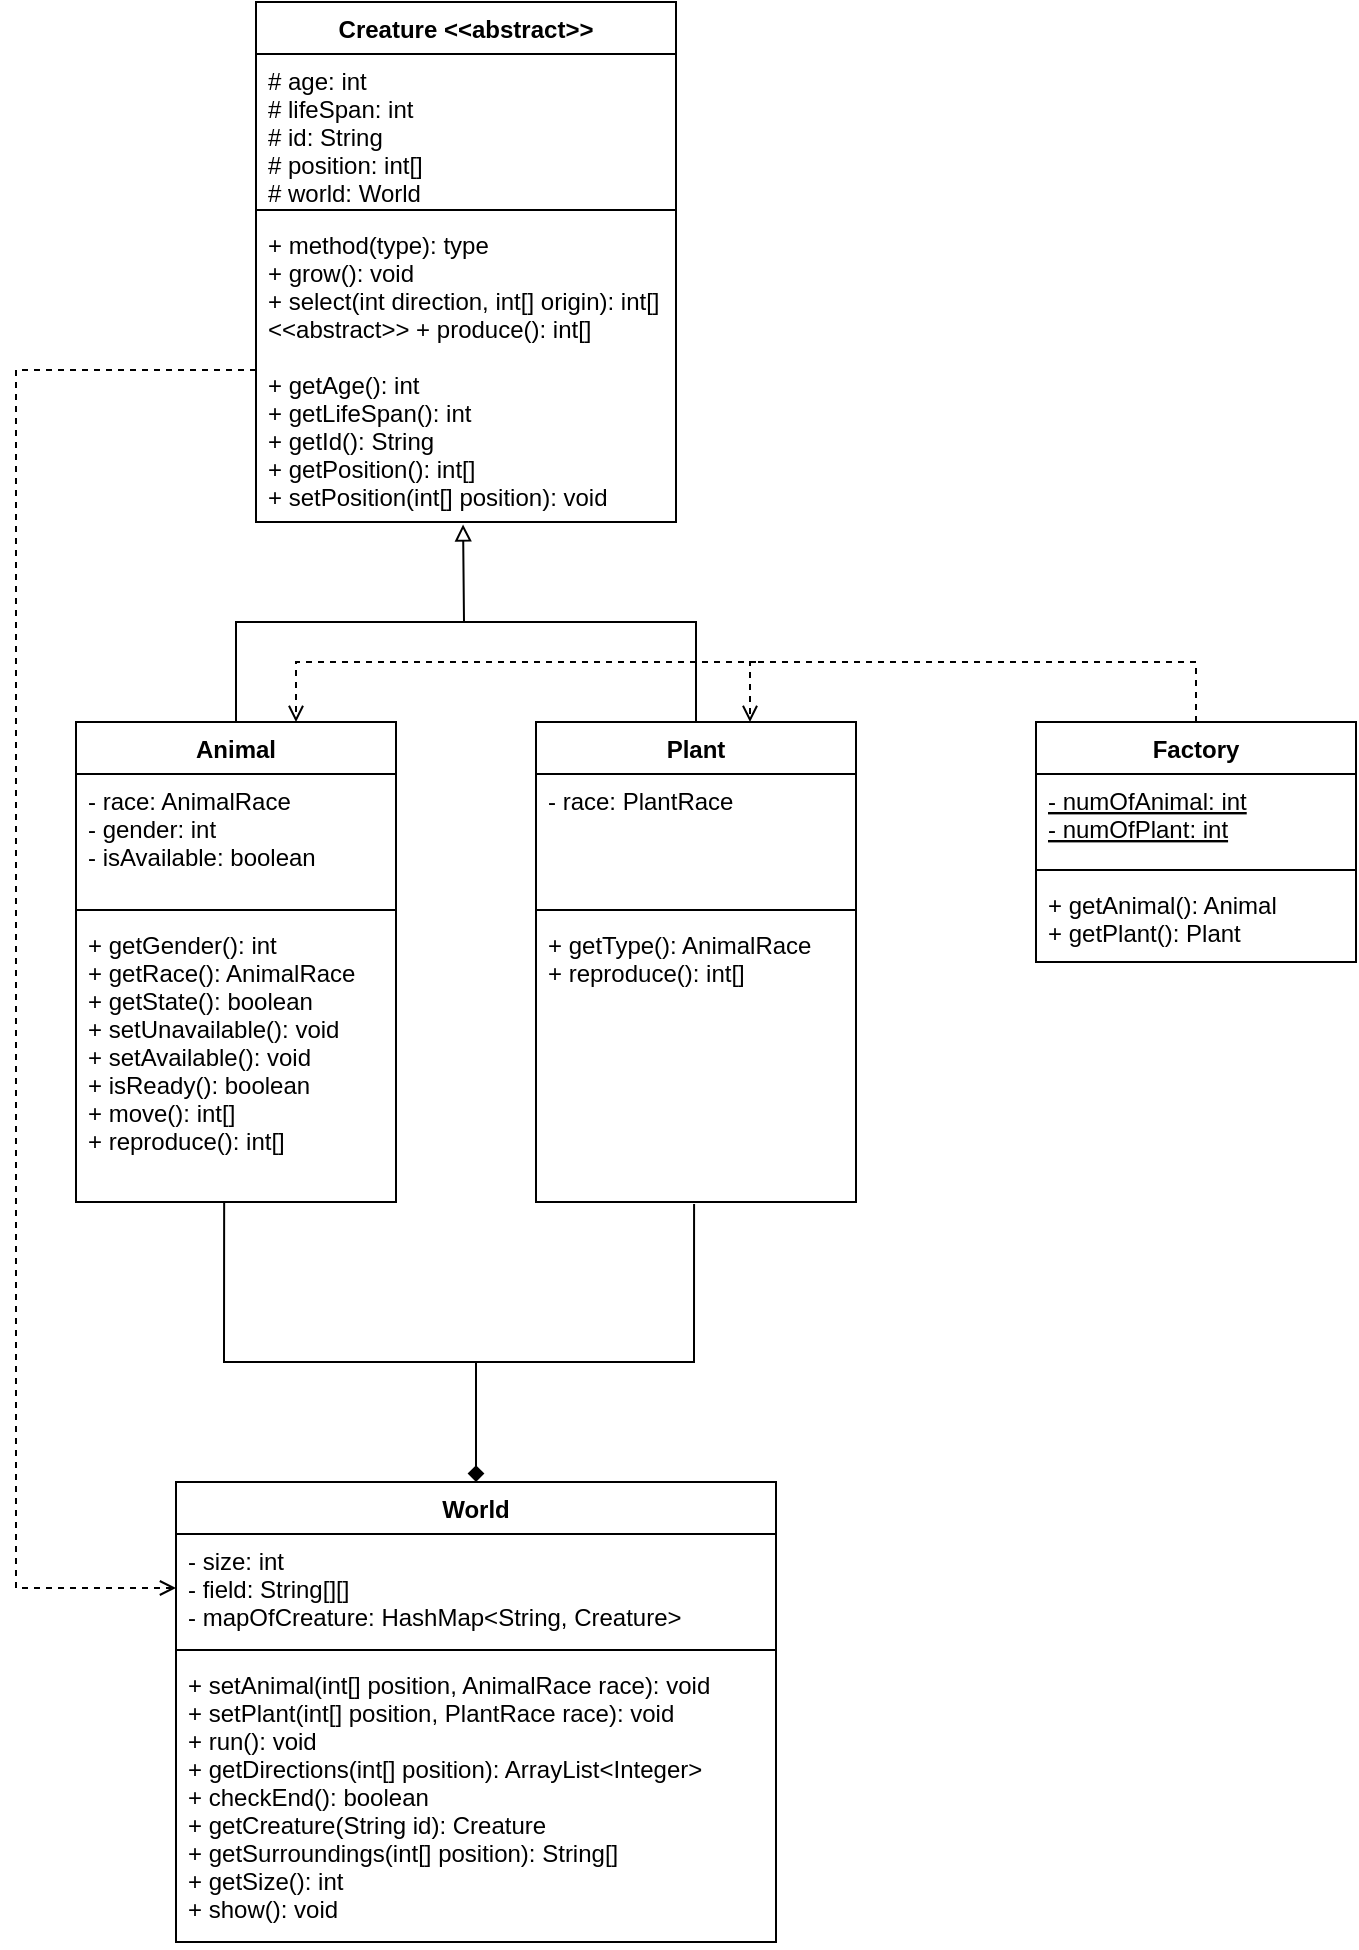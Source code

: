 <mxfile version="11.1.4" type="device"><diagram id="npLoc74eDRvyOCQt4tel" name="Page-1"><mxGraphModel dx="1106" dy="1005" grid="1" gridSize="10" guides="1" tooltips="1" connect="1" arrows="1" fold="1" page="1" pageScale="1" pageWidth="3300" pageHeight="4681" math="0" shadow="0"><root><mxCell id="0"/><mxCell id="1" parent="0"/><mxCell id="EAL2DXUkIG8uOMWhCcNG-1" value="Creature &lt;&lt;abstract&gt;&gt;" style="swimlane;fontStyle=1;align=center;verticalAlign=top;childLayout=stackLayout;horizontal=1;startSize=26;horizontalStack=0;resizeParent=1;resizeParentMax=0;resizeLast=0;collapsible=1;marginBottom=0;" vertex="1" parent="1"><mxGeometry x="160" y="80" width="210" height="260" as="geometry"><mxRectangle x="150" y="50" width="80" height="26" as="alternateBounds"/></mxGeometry></mxCell><mxCell id="EAL2DXUkIG8uOMWhCcNG-2" value="# age: int&#10;# lifeSpan: int&#10;# id: String&#10;# position: int[]&#10;# world: World" style="text;strokeColor=none;fillColor=none;align=left;verticalAlign=top;spacingLeft=4;spacingRight=4;overflow=hidden;rotatable=0;points=[[0,0.5],[1,0.5]];portConstraint=eastwest;" vertex="1" parent="EAL2DXUkIG8uOMWhCcNG-1"><mxGeometry y="26" width="210" height="74" as="geometry"/></mxCell><mxCell id="EAL2DXUkIG8uOMWhCcNG-3" value="" style="line;strokeWidth=1;fillColor=none;align=left;verticalAlign=middle;spacingTop=-1;spacingLeft=3;spacingRight=3;rotatable=0;labelPosition=right;points=[];portConstraint=eastwest;" vertex="1" parent="EAL2DXUkIG8uOMWhCcNG-1"><mxGeometry y="100" width="210" height="8" as="geometry"/></mxCell><mxCell id="EAL2DXUkIG8uOMWhCcNG-4" value="+ method(type): type&#10;+ grow(): void&#10;+ select(int direction, int[] origin): int[]&#10;&lt;&lt;abstract&gt;&gt; + produce(): int[]&#10;&#10;+ getAge(): int&#10;+ getLifeSpan(): int&#10;+ getId(): String&#10;+ getPosition(): int[]&#10;+ setPosition(int[] position): void&#10;" style="text;strokeColor=none;fillColor=none;align=left;verticalAlign=top;spacingLeft=4;spacingRight=4;overflow=hidden;rotatable=0;points=[[0,0.5],[1,0.5]];portConstraint=eastwest;" vertex="1" parent="EAL2DXUkIG8uOMWhCcNG-1"><mxGeometry y="108" width="210" height="152" as="geometry"/></mxCell><mxCell id="EAL2DXUkIG8uOMWhCcNG-5" value="Animal" style="swimlane;fontStyle=1;align=center;verticalAlign=top;childLayout=stackLayout;horizontal=1;startSize=26;horizontalStack=0;resizeParent=1;resizeParentMax=0;resizeLast=0;collapsible=1;marginBottom=0;" vertex="1" parent="1"><mxGeometry x="70" y="440" width="160" height="240" as="geometry"/></mxCell><mxCell id="EAL2DXUkIG8uOMWhCcNG-6" value="- race: AnimalRace&#10;- gender: int&#10;- isAvailable: boolean" style="text;strokeColor=none;fillColor=none;align=left;verticalAlign=top;spacingLeft=4;spacingRight=4;overflow=hidden;rotatable=0;points=[[0,0.5],[1,0.5]];portConstraint=eastwest;" vertex="1" parent="EAL2DXUkIG8uOMWhCcNG-5"><mxGeometry y="26" width="160" height="64" as="geometry"/></mxCell><mxCell id="EAL2DXUkIG8uOMWhCcNG-7" value="" style="line;strokeWidth=1;fillColor=none;align=left;verticalAlign=middle;spacingTop=-1;spacingLeft=3;spacingRight=3;rotatable=0;labelPosition=right;points=[];portConstraint=eastwest;" vertex="1" parent="EAL2DXUkIG8uOMWhCcNG-5"><mxGeometry y="90" width="160" height="8" as="geometry"/></mxCell><mxCell id="EAL2DXUkIG8uOMWhCcNG-8" value="+ getGender(): int&#10;+ getRace(): AnimalRace&#10;+ getState(): boolean&#10;+ setUnavailable(): void&#10;+ setAvailable(): void&#10;+ isReady(): boolean&#10;+ move(): int[]&#10;+ reproduce(): int[]" style="text;strokeColor=none;fillColor=none;align=left;verticalAlign=top;spacingLeft=4;spacingRight=4;overflow=hidden;rotatable=0;points=[[0,0.5],[1,0.5]];portConstraint=eastwest;" vertex="1" parent="EAL2DXUkIG8uOMWhCcNG-5"><mxGeometry y="98" width="160" height="142" as="geometry"/></mxCell><mxCell id="EAL2DXUkIG8uOMWhCcNG-9" value="" style="endArrow=block;html=1;entryX=0.493;entryY=1.008;entryDx=0;entryDy=0;entryPerimeter=0;endFill=0;startSize=6;strokeWidth=1;exitX=0.5;exitY=0;exitDx=0;exitDy=0;rounded=0;" edge="1" parent="1" source="EAL2DXUkIG8uOMWhCcNG-5" target="EAL2DXUkIG8uOMWhCcNG-4"><mxGeometry width="50" height="50" relative="1" as="geometry"><mxPoint x="264" y="390" as="sourcePoint"/><mxPoint x="298" y="330" as="targetPoint"/><Array as="points"><mxPoint x="150" y="390"/><mxPoint x="264" y="390"/></Array></mxGeometry></mxCell><mxCell id="EAL2DXUkIG8uOMWhCcNG-10" value="" style="endArrow=none;html=1;strokeWidth=1;entryX=0.5;entryY=0;entryDx=0;entryDy=0;rounded=0;" edge="1" parent="1" target="EAL2DXUkIG8uOMWhCcNG-12"><mxGeometry width="50" height="50" relative="1" as="geometry"><mxPoint x="260" y="390" as="sourcePoint"/><mxPoint x="430" y="420" as="targetPoint"/><Array as="points"><mxPoint x="380" y="390"/></Array></mxGeometry></mxCell><mxCell id="EAL2DXUkIG8uOMWhCcNG-12" value="Plant" style="swimlane;fontStyle=1;align=center;verticalAlign=top;childLayout=stackLayout;horizontal=1;startSize=26;horizontalStack=0;resizeParent=1;resizeParentMax=0;resizeLast=0;collapsible=1;marginBottom=0;" vertex="1" parent="1"><mxGeometry x="300" y="440" width="160" height="240" as="geometry"/></mxCell><mxCell id="EAL2DXUkIG8uOMWhCcNG-13" value="- race: PlantRace&#10;" style="text;strokeColor=none;fillColor=none;align=left;verticalAlign=top;spacingLeft=4;spacingRight=4;overflow=hidden;rotatable=0;points=[[0,0.5],[1,0.5]];portConstraint=eastwest;" vertex="1" parent="EAL2DXUkIG8uOMWhCcNG-12"><mxGeometry y="26" width="160" height="64" as="geometry"/></mxCell><mxCell id="EAL2DXUkIG8uOMWhCcNG-14" value="" style="line;strokeWidth=1;fillColor=none;align=left;verticalAlign=middle;spacingTop=-1;spacingLeft=3;spacingRight=3;rotatable=0;labelPosition=right;points=[];portConstraint=eastwest;" vertex="1" parent="EAL2DXUkIG8uOMWhCcNG-12"><mxGeometry y="90" width="160" height="8" as="geometry"/></mxCell><mxCell id="EAL2DXUkIG8uOMWhCcNG-15" value="+ getType(): AnimalRace&#10;+ reproduce(): int[]" style="text;strokeColor=none;fillColor=none;align=left;verticalAlign=top;spacingLeft=4;spacingRight=4;overflow=hidden;rotatable=0;points=[[0,0.5],[1,0.5]];portConstraint=eastwest;" vertex="1" parent="EAL2DXUkIG8uOMWhCcNG-12"><mxGeometry y="98" width="160" height="142" as="geometry"/></mxCell><mxCell id="EAL2DXUkIG8uOMWhCcNG-16" value="World" style="swimlane;fontStyle=1;align=center;verticalAlign=top;childLayout=stackLayout;horizontal=1;startSize=26;horizontalStack=0;resizeParent=1;resizeParentMax=0;resizeLast=0;collapsible=1;marginBottom=0;" vertex="1" parent="1"><mxGeometry x="120" y="820" width="300" height="230" as="geometry"/></mxCell><mxCell id="EAL2DXUkIG8uOMWhCcNG-17" value="- size: int&#10;- field: String[][]&#10;- mapOfCreature: HashMap&lt;String, Creature&gt;" style="text;strokeColor=none;fillColor=none;align=left;verticalAlign=top;spacingLeft=4;spacingRight=4;overflow=hidden;rotatable=0;points=[[0,0.5],[1,0.5]];portConstraint=eastwest;" vertex="1" parent="EAL2DXUkIG8uOMWhCcNG-16"><mxGeometry y="26" width="300" height="54" as="geometry"/></mxCell><mxCell id="EAL2DXUkIG8uOMWhCcNG-18" value="" style="line;strokeWidth=1;fillColor=none;align=left;verticalAlign=middle;spacingTop=-1;spacingLeft=3;spacingRight=3;rotatable=0;labelPosition=right;points=[];portConstraint=eastwest;" vertex="1" parent="EAL2DXUkIG8uOMWhCcNG-16"><mxGeometry y="80" width="300" height="8" as="geometry"/></mxCell><mxCell id="EAL2DXUkIG8uOMWhCcNG-19" value="+ setAnimal(int[] position, AnimalRace race): void&#10;+ setPlant(int[] position, PlantRace race): void&#10;+ run(): void&#10;+ getDirections(int[] position): ArrayList&lt;Integer&gt;&#10;+ checkEnd(): boolean&#10;+ getCreature(String id): Creature&#10;+ getSurroundings(int[] position): String[]&#10;+ getSize(): int&#10;+ show(): void " style="text;strokeColor=none;fillColor=none;align=left;verticalAlign=top;spacingLeft=4;spacingRight=4;overflow=hidden;rotatable=0;points=[[0,0.5],[1,0.5]];portConstraint=eastwest;" vertex="1" parent="EAL2DXUkIG8uOMWhCcNG-16"><mxGeometry y="88" width="300" height="142" as="geometry"/></mxCell><mxCell id="EAL2DXUkIG8uOMWhCcNG-21" value="" style="endArrow=diamond;html=1;strokeWidth=1;exitX=0.463;exitY=1;exitDx=0;exitDy=0;exitPerimeter=0;entryX=0.5;entryY=0;entryDx=0;entryDy=0;rounded=0;endFill=1;" edge="1" parent="1" source="EAL2DXUkIG8uOMWhCcNG-8" target="EAL2DXUkIG8uOMWhCcNG-16"><mxGeometry width="50" height="50" relative="1" as="geometry"><mxPoint x="190" y="790" as="sourcePoint"/><mxPoint x="240" y="740" as="targetPoint"/><Array as="points"><mxPoint x="144" y="760"/><mxPoint x="270" y="760"/></Array></mxGeometry></mxCell><mxCell id="EAL2DXUkIG8uOMWhCcNG-23" value="" style="endArrow=none;html=1;strokeWidth=1;entryX=0.494;entryY=1.007;entryDx=0;entryDy=0;entryPerimeter=0;rounded=0;" edge="1" parent="1" target="EAL2DXUkIG8uOMWhCcNG-15"><mxGeometry width="50" height="50" relative="1" as="geometry"><mxPoint x="270" y="760" as="sourcePoint"/><mxPoint x="410" y="740" as="targetPoint"/><Array as="points"><mxPoint x="379" y="760"/></Array></mxGeometry></mxCell><mxCell id="EAL2DXUkIG8uOMWhCcNG-24" value="Factory" style="swimlane;fontStyle=1;align=center;verticalAlign=top;childLayout=stackLayout;horizontal=1;startSize=26;horizontalStack=0;resizeParent=1;resizeParentMax=0;resizeLast=0;collapsible=1;marginBottom=0;" vertex="1" parent="1"><mxGeometry x="550" y="440" width="160" height="120" as="geometry"/></mxCell><mxCell id="EAL2DXUkIG8uOMWhCcNG-25" value="- numOfAnimal: int&#10;- numOfPlant: int&#10;" style="text;strokeColor=none;fillColor=none;align=left;verticalAlign=top;spacingLeft=4;spacingRight=4;overflow=hidden;rotatable=0;points=[[0,0.5],[1,0.5]];portConstraint=eastwest;fontStyle=4" vertex="1" parent="EAL2DXUkIG8uOMWhCcNG-24"><mxGeometry y="26" width="160" height="44" as="geometry"/></mxCell><mxCell id="EAL2DXUkIG8uOMWhCcNG-26" value="" style="line;strokeWidth=1;fillColor=none;align=left;verticalAlign=middle;spacingTop=-1;spacingLeft=3;spacingRight=3;rotatable=0;labelPosition=right;points=[];portConstraint=eastwest;" vertex="1" parent="EAL2DXUkIG8uOMWhCcNG-24"><mxGeometry y="70" width="160" height="8" as="geometry"/></mxCell><mxCell id="EAL2DXUkIG8uOMWhCcNG-27" value="+ getAnimal(): Animal&#10;+ getPlant(): Plant" style="text;strokeColor=none;fillColor=none;align=left;verticalAlign=top;spacingLeft=4;spacingRight=4;overflow=hidden;rotatable=0;points=[[0,0.5],[1,0.5]];portConstraint=eastwest;" vertex="1" parent="EAL2DXUkIG8uOMWhCcNG-24"><mxGeometry y="78" width="160" height="42" as="geometry"/></mxCell><mxCell id="EAL2DXUkIG8uOMWhCcNG-28" value="" style="endArrow=open;html=1;dashed=1;strokeWidth=1;exitX=0.5;exitY=0;exitDx=0;exitDy=0;rounded=0;endFill=0;" edge="1" parent="1" source="EAL2DXUkIG8uOMWhCcNG-24"><mxGeometry width="50" height="50" relative="1" as="geometry"><mxPoint x="640" y="770" as="sourcePoint"/><mxPoint x="407" y="440" as="targetPoint"/><Array as="points"><mxPoint x="630" y="410"/><mxPoint x="407" y="410"/></Array></mxGeometry></mxCell><mxCell id="EAL2DXUkIG8uOMWhCcNG-29" value="" style="endArrow=open;html=1;dashed=1;strokeWidth=1;endFill=0;rounded=0;" edge="1" parent="1"><mxGeometry width="50" height="50" relative="1" as="geometry"><mxPoint x="410" y="410" as="sourcePoint"/><mxPoint x="180" y="440" as="targetPoint"/><Array as="points"><mxPoint x="180" y="410"/></Array></mxGeometry></mxCell><mxCell id="EAL2DXUkIG8uOMWhCcNG-30" value="" style="endArrow=open;html=1;strokeWidth=1;entryX=0;entryY=0.5;entryDx=0;entryDy=0;exitX=0;exitY=0.5;exitDx=0;exitDy=0;rounded=0;endFill=0;dashed=1;" edge="1" parent="1" source="EAL2DXUkIG8uOMWhCcNG-4" target="EAL2DXUkIG8uOMWhCcNG-17"><mxGeometry width="50" height="50" relative="1" as="geometry"><mxPoint x="50" y="873" as="sourcePoint"/><mxPoint x="100" y="820" as="targetPoint"/><Array as="points"><mxPoint x="40" y="264"/><mxPoint x="40" y="873"/></Array></mxGeometry></mxCell></root></mxGraphModel></diagram></mxfile>